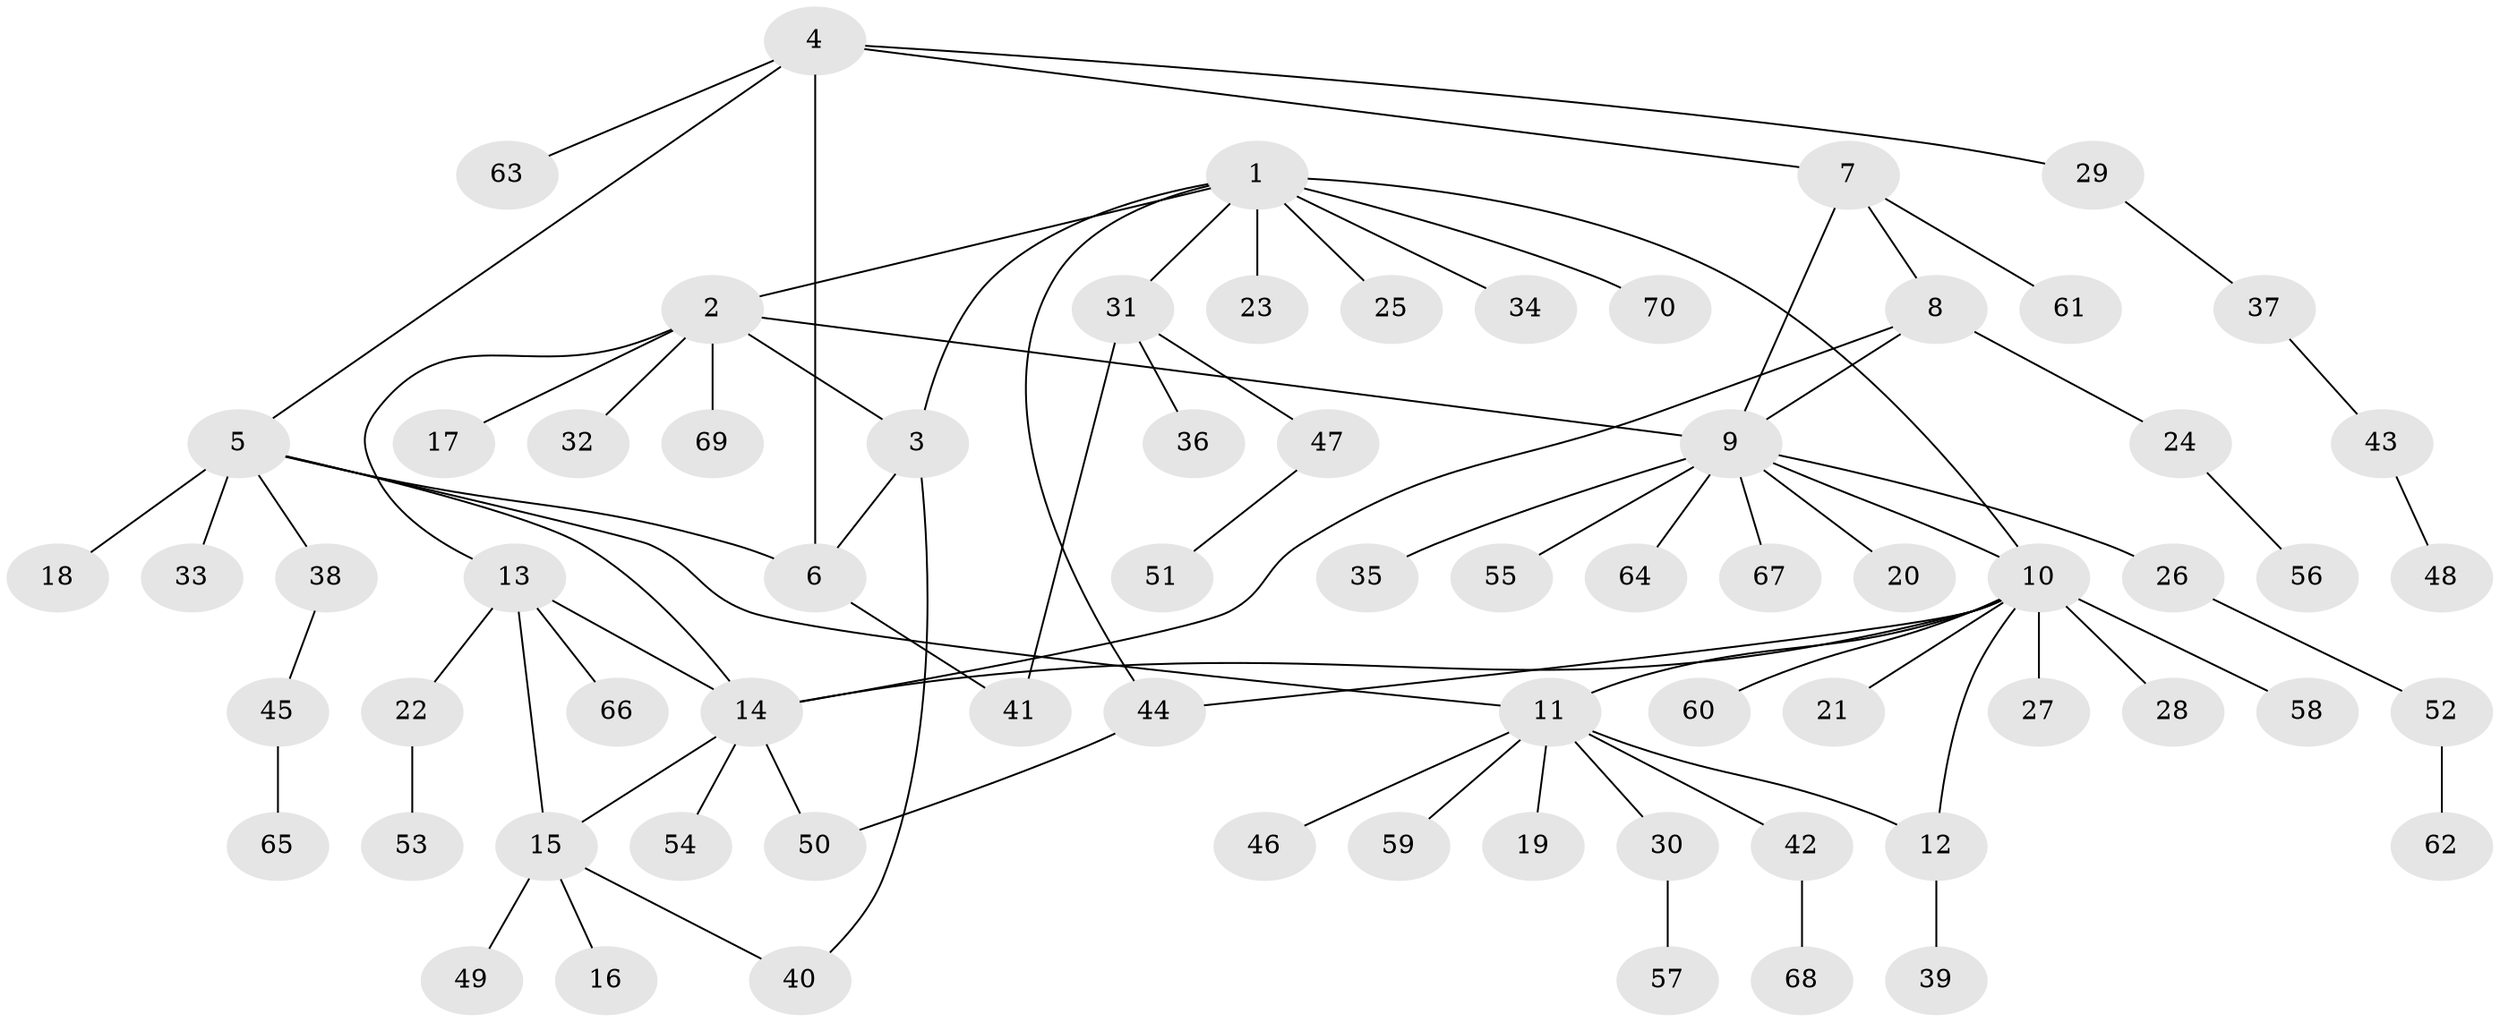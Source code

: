 // coarse degree distribution, {8: 0.0392156862745098, 6: 0.058823529411764705, 5: 0.0392156862745098, 3: 0.0392156862745098, 4: 0.0392156862745098, 18: 0.0196078431372549, 7: 0.0196078431372549, 1: 0.6470588235294118, 2: 0.09803921568627451}
// Generated by graph-tools (version 1.1) at 2025/52/02/27/25 19:52:15]
// undirected, 70 vertices, 84 edges
graph export_dot {
graph [start="1"]
  node [color=gray90,style=filled];
  1;
  2;
  3;
  4;
  5;
  6;
  7;
  8;
  9;
  10;
  11;
  12;
  13;
  14;
  15;
  16;
  17;
  18;
  19;
  20;
  21;
  22;
  23;
  24;
  25;
  26;
  27;
  28;
  29;
  30;
  31;
  32;
  33;
  34;
  35;
  36;
  37;
  38;
  39;
  40;
  41;
  42;
  43;
  44;
  45;
  46;
  47;
  48;
  49;
  50;
  51;
  52;
  53;
  54;
  55;
  56;
  57;
  58;
  59;
  60;
  61;
  62;
  63;
  64;
  65;
  66;
  67;
  68;
  69;
  70;
  1 -- 2;
  1 -- 3;
  1 -- 10;
  1 -- 23;
  1 -- 25;
  1 -- 31;
  1 -- 34;
  1 -- 44;
  1 -- 70;
  2 -- 3;
  2 -- 9;
  2 -- 13;
  2 -- 17;
  2 -- 32;
  2 -- 69;
  3 -- 6;
  3 -- 40;
  4 -- 5;
  4 -- 6;
  4 -- 7;
  4 -- 29;
  4 -- 63;
  5 -- 6;
  5 -- 11;
  5 -- 14;
  5 -- 18;
  5 -- 33;
  5 -- 38;
  6 -- 41;
  7 -- 8;
  7 -- 9;
  7 -- 61;
  8 -- 9;
  8 -- 14;
  8 -- 24;
  9 -- 10;
  9 -- 20;
  9 -- 26;
  9 -- 35;
  9 -- 55;
  9 -- 64;
  9 -- 67;
  10 -- 11;
  10 -- 12;
  10 -- 14;
  10 -- 21;
  10 -- 27;
  10 -- 28;
  10 -- 44;
  10 -- 58;
  10 -- 60;
  11 -- 12;
  11 -- 19;
  11 -- 30;
  11 -- 42;
  11 -- 46;
  11 -- 59;
  12 -- 39;
  13 -- 14;
  13 -- 15;
  13 -- 22;
  13 -- 66;
  14 -- 15;
  14 -- 50;
  14 -- 54;
  15 -- 16;
  15 -- 40;
  15 -- 49;
  22 -- 53;
  24 -- 56;
  26 -- 52;
  29 -- 37;
  30 -- 57;
  31 -- 36;
  31 -- 41;
  31 -- 47;
  37 -- 43;
  38 -- 45;
  42 -- 68;
  43 -- 48;
  44 -- 50;
  45 -- 65;
  47 -- 51;
  52 -- 62;
}

